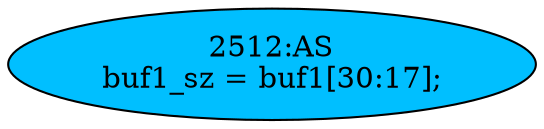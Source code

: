 strict digraph "" {
	node [label="\N"];
	"2512:AS"	 [ast="<pyverilog.vparser.ast.Assign object at 0x7f13b559ba10>",
		def_var="['buf1_sz']",
		fillcolor=deepskyblue,
		label="2512:AS
buf1_sz = buf1[30:17];",
		statements="[]",
		style=filled,
		typ=Assign,
		use_var="['buf1']"];
}
